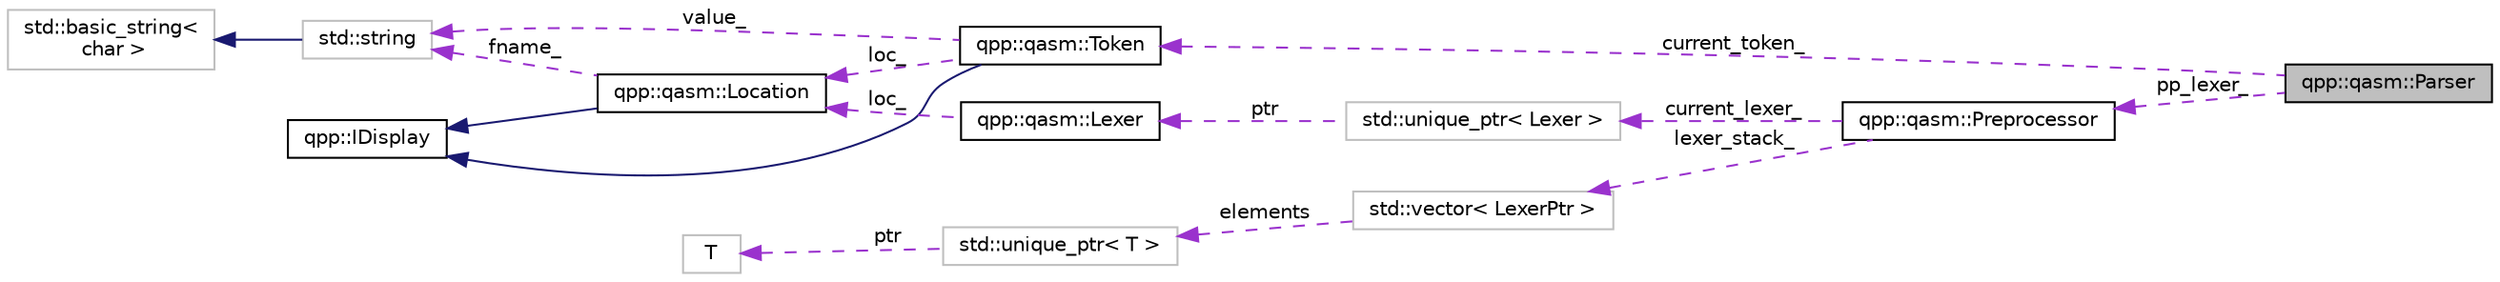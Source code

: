 digraph "qpp::qasm::Parser"
{
  edge [fontname="Helvetica",fontsize="10",labelfontname="Helvetica",labelfontsize="10"];
  node [fontname="Helvetica",fontsize="10",shape=record];
  rankdir="LR";
  Node1 [label="qpp::qasm::Parser",height=0.2,width=0.4,color="black", fillcolor="grey75", style="filled", fontcolor="black"];
  Node2 -> Node1 [dir="back",color="darkorchid3",fontsize="10",style="dashed",label=" current_token_" ,fontname="Helvetica"];
  Node2 [label="qpp::qasm::Token",height=0.2,width=0.4,color="black", fillcolor="white", style="filled",URL="$classqpp_1_1qasm_1_1_token.html",tooltip="openQASM token class "];
  Node3 -> Node2 [dir="back",color="midnightblue",fontsize="10",style="solid",fontname="Helvetica"];
  Node3 [label="qpp::IDisplay",height=0.2,width=0.4,color="black", fillcolor="white", style="filled",URL="$classqpp_1_1_i_display.html",tooltip="Abstract class (interface) that mandates the definition of virtual std::ostream& display(std::ostream..."];
  Node4 -> Node2 [dir="back",color="darkorchid3",fontsize="10",style="dashed",label=" loc_" ,fontname="Helvetica"];
  Node4 [label="qpp::qasm::Location",height=0.2,width=0.4,color="black", fillcolor="white", style="filled",URL="$classqpp_1_1qasm_1_1_location.html",tooltip="Source location class. "];
  Node3 -> Node4 [dir="back",color="midnightblue",fontsize="10",style="solid",fontname="Helvetica"];
  Node5 -> Node4 [dir="back",color="darkorchid3",fontsize="10",style="dashed",label=" fname_" ,fontname="Helvetica"];
  Node5 [label="std::string",height=0.2,width=0.4,color="grey75", fillcolor="white", style="filled",tooltip="STL class. "];
  Node6 -> Node5 [dir="back",color="midnightblue",fontsize="10",style="solid",fontname="Helvetica"];
  Node6 [label="std::basic_string\<\l char \>",height=0.2,width=0.4,color="grey75", fillcolor="white", style="filled",tooltip="STL class. "];
  Node5 -> Node2 [dir="back",color="darkorchid3",fontsize="10",style="dashed",label=" value_" ,fontname="Helvetica"];
  Node7 -> Node1 [dir="back",color="darkorchid3",fontsize="10",style="dashed",label=" pp_lexer_" ,fontname="Helvetica"];
  Node7 [label="qpp::qasm::Preprocessor",height=0.2,width=0.4,color="black", fillcolor="white", style="filled",URL="$classqpp_1_1qasm_1_1_preprocessor.html",tooltip="openQASM preprocessor class "];
  Node8 -> Node7 [dir="back",color="darkorchid3",fontsize="10",style="dashed",label=" lexer_stack_" ,fontname="Helvetica"];
  Node8 [label="std::vector\< LexerPtr \>",height=0.2,width=0.4,color="grey75", fillcolor="white", style="filled"];
  Node9 -> Node8 [dir="back",color="darkorchid3",fontsize="10",style="dashed",label=" elements" ,fontname="Helvetica"];
  Node9 [label="std::unique_ptr\< T \>",height=0.2,width=0.4,color="grey75", fillcolor="white", style="filled",tooltip="STL class. "];
  Node10 -> Node9 [dir="back",color="darkorchid3",fontsize="10",style="dashed",label=" ptr" ,fontname="Helvetica"];
  Node10 [label="T",height=0.2,width=0.4,color="grey75", fillcolor="white", style="filled"];
  Node11 -> Node7 [dir="back",color="darkorchid3",fontsize="10",style="dashed",label=" current_lexer_" ,fontname="Helvetica"];
  Node11 [label="std::unique_ptr\< Lexer \>",height=0.2,width=0.4,color="grey75", fillcolor="white", style="filled"];
  Node12 -> Node11 [dir="back",color="darkorchid3",fontsize="10",style="dashed",label=" ptr" ,fontname="Helvetica"];
  Node12 [label="qpp::qasm::Lexer",height=0.2,width=0.4,color="black", fillcolor="white", style="filled",URL="$classqpp_1_1qasm_1_1_lexer.html",tooltip="openQASM lexer class "];
  Node4 -> Node12 [dir="back",color="darkorchid3",fontsize="10",style="dashed",label=" loc_" ,fontname="Helvetica"];
}
